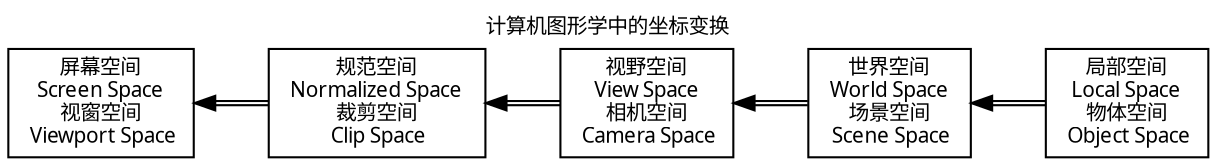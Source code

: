 digraph{
    node[fontname="Consola", fontsize="10"];
    edge[fontname="Consola", fontsize="10"];
    graph[fontname="Consola", fontsize="10", charset="utf-8"];
    graph[compound="true", clusterrank="global", newrank="true"];

    node[shape="record"];
    edge[color="black:black"];
    graph[pagedir="TL", rankdir="LR", splines="line"];
    graph[label="计算机图形学中的坐标变换", labelloc="t"];

        Screen[label=" 屏幕空间 \n Screen Space \n 视窗空间 \n Viewport Space "];
        Projection[label=" 规范空间 \n Normalized Space \n 裁剪空间 \n Clip Space "];
        View[label=" 视野空间 \n View Space \n 相机空间 \n Camera Space "];
        World[label=" 世界空间 \n World Space \n 场景空间 \n Scene Space "];
        Local[label=" 局部空间 \n Local Space \n 物体空间 \n Object Space "];

        Screen->Projection[dir="back"];
        Projection->View[dir="back"];
        View->World[dir="back"];
        World->Local[dir="back"];
}
